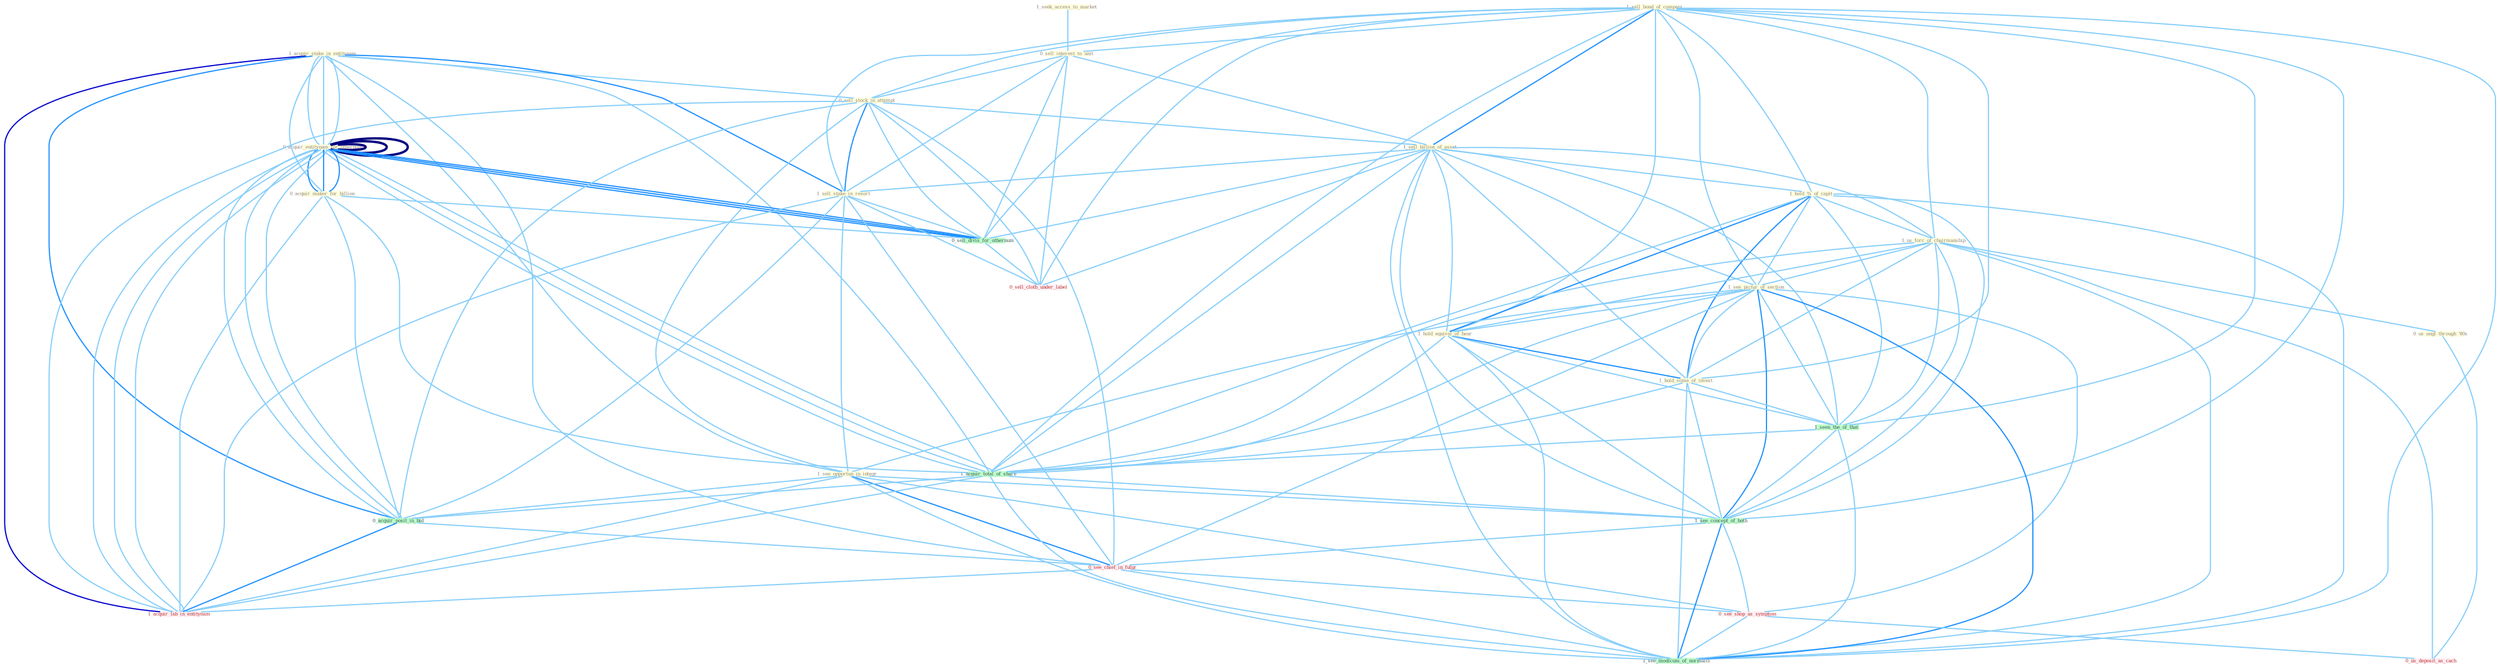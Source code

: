 Graph G{ 
    node
    [shape=polygon,style=filled,width=.5,height=.06,color="#BDFCC9",fixedsize=true,fontsize=4,
    fontcolor="#2f4f4f"];
    {node
    [color="#ffffe0", fontcolor="#8b7d6b"] "1_acquir_stake_in_entitynam " "1_sell_bond_of_compani " "1_seek_access_to_market " "0_acquir_entitynam_for_othernum " "0_sell_interest_to_unit " "0_sell_stock_in_attempt " "1_sell_billion_of_asset " "1_sell_stake_in_resort " "1_hold_%_of_capit " "1_us_forc_of_chairmanship " "1_see_pictur_of_section " "1_hold_equival_of_hear " "0_us_angl_through_'80s " "0_acquir_maker_for_billion " "0_acquir_entitynam_for_othernum " "1_hold_some_of_invest " "1_see_opportun_in_integr "}
{node [color="#fff0f5", fontcolor="#b22222"] "0_sell_cloth_under_label " "0_see_chief_in_futur " "0_see_shop_as_symptom " "1_acquir_lab_in_entitynam " "0_us_deposit_as_cach "}
edge [color="#B0E2FF"];

	"1_acquir_stake_in_entitynam " -- "0_acquir_entitynam_for_othernum " [w="1", color="#87cefa" ];
	"1_acquir_stake_in_entitynam " -- "0_sell_stock_in_attempt " [w="1", color="#87cefa" ];
	"1_acquir_stake_in_entitynam " -- "1_sell_stake_in_resort " [w="2", color="#1e90ff" , len=0.8];
	"1_acquir_stake_in_entitynam " -- "0_acquir_maker_for_billion " [w="1", color="#87cefa" ];
	"1_acquir_stake_in_entitynam " -- "0_acquir_entitynam_for_othernum " [w="1", color="#87cefa" ];
	"1_acquir_stake_in_entitynam " -- "1_see_opportun_in_integr " [w="1", color="#87cefa" ];
	"1_acquir_stake_in_entitynam " -- "0_acquir_entitynam_for_othernum " [w="1", color="#87cefa" ];
	"1_acquir_stake_in_entitynam " -- "1_acquir_total_of_share " [w="1", color="#87cefa" ];
	"1_acquir_stake_in_entitynam " -- "0_acquir_posit_in_bid " [w="2", color="#1e90ff" , len=0.8];
	"1_acquir_stake_in_entitynam " -- "0_see_chief_in_futur " [w="1", color="#87cefa" ];
	"1_acquir_stake_in_entitynam " -- "1_acquir_lab_in_entitynam " [w="3", color="#0000cd" , len=0.6];
	"1_sell_bond_of_compani " -- "0_sell_interest_to_unit " [w="1", color="#87cefa" ];
	"1_sell_bond_of_compani " -- "0_sell_stock_in_attempt " [w="1", color="#87cefa" ];
	"1_sell_bond_of_compani " -- "1_sell_billion_of_asset " [w="2", color="#1e90ff" , len=0.8];
	"1_sell_bond_of_compani " -- "1_sell_stake_in_resort " [w="1", color="#87cefa" ];
	"1_sell_bond_of_compani " -- "1_hold_%_of_capit " [w="1", color="#87cefa" ];
	"1_sell_bond_of_compani " -- "1_us_forc_of_chairmanship " [w="1", color="#87cefa" ];
	"1_sell_bond_of_compani " -- "1_see_pictur_of_section " [w="1", color="#87cefa" ];
	"1_sell_bond_of_compani " -- "1_hold_equival_of_hear " [w="1", color="#87cefa" ];
	"1_sell_bond_of_compani " -- "1_hold_some_of_invest " [w="1", color="#87cefa" ];
	"1_sell_bond_of_compani " -- "1_seen_the_of_that " [w="1", color="#87cefa" ];
	"1_sell_bond_of_compani " -- "0_sell_divis_for_othernum " [w="1", color="#87cefa" ];
	"1_sell_bond_of_compani " -- "1_acquir_total_of_share " [w="1", color="#87cefa" ];
	"1_sell_bond_of_compani " -- "0_sell_cloth_under_label " [w="1", color="#87cefa" ];
	"1_sell_bond_of_compani " -- "1_see_concept_of_both " [w="1", color="#87cefa" ];
	"1_sell_bond_of_compani " -- "1_see_modicum_of_normalci " [w="1", color="#87cefa" ];
	"1_seek_access_to_market " -- "0_sell_interest_to_unit " [w="1", color="#87cefa" ];
	"0_acquir_entitynam_for_othernum " -- "0_acquir_maker_for_billion " [w="2", color="#1e90ff" , len=0.8];
	"0_acquir_entitynam_for_othernum " -- "0_acquir_entitynam_for_othernum " [w="4", style=bold, color="#000080", len=0.4];
	"0_acquir_entitynam_for_othernum " -- "0_acquir_entitynam_for_othernum " [w="4", style=bold, color="#000080", len=0.4];
	"0_acquir_entitynam_for_othernum " -- "0_sell_divis_for_othernum " [w="2", color="#1e90ff" , len=0.8];
	"0_acquir_entitynam_for_othernum " -- "1_acquir_total_of_share " [w="1", color="#87cefa" ];
	"0_acquir_entitynam_for_othernum " -- "0_acquir_posit_in_bid " [w="1", color="#87cefa" ];
	"0_acquir_entitynam_for_othernum " -- "1_acquir_lab_in_entitynam " [w="1", color="#87cefa" ];
	"0_sell_interest_to_unit " -- "0_sell_stock_in_attempt " [w="1", color="#87cefa" ];
	"0_sell_interest_to_unit " -- "1_sell_billion_of_asset " [w="1", color="#87cefa" ];
	"0_sell_interest_to_unit " -- "1_sell_stake_in_resort " [w="1", color="#87cefa" ];
	"0_sell_interest_to_unit " -- "0_sell_divis_for_othernum " [w="1", color="#87cefa" ];
	"0_sell_interest_to_unit " -- "0_sell_cloth_under_label " [w="1", color="#87cefa" ];
	"0_sell_stock_in_attempt " -- "1_sell_billion_of_asset " [w="1", color="#87cefa" ];
	"0_sell_stock_in_attempt " -- "1_sell_stake_in_resort " [w="2", color="#1e90ff" , len=0.8];
	"0_sell_stock_in_attempt " -- "1_see_opportun_in_integr " [w="1", color="#87cefa" ];
	"0_sell_stock_in_attempt " -- "0_sell_divis_for_othernum " [w="1", color="#87cefa" ];
	"0_sell_stock_in_attempt " -- "0_sell_cloth_under_label " [w="1", color="#87cefa" ];
	"0_sell_stock_in_attempt " -- "0_acquir_posit_in_bid " [w="1", color="#87cefa" ];
	"0_sell_stock_in_attempt " -- "0_see_chief_in_futur " [w="1", color="#87cefa" ];
	"0_sell_stock_in_attempt " -- "1_acquir_lab_in_entitynam " [w="1", color="#87cefa" ];
	"1_sell_billion_of_asset " -- "1_sell_stake_in_resort " [w="1", color="#87cefa" ];
	"1_sell_billion_of_asset " -- "1_hold_%_of_capit " [w="1", color="#87cefa" ];
	"1_sell_billion_of_asset " -- "1_us_forc_of_chairmanship " [w="1", color="#87cefa" ];
	"1_sell_billion_of_asset " -- "1_see_pictur_of_section " [w="1", color="#87cefa" ];
	"1_sell_billion_of_asset " -- "1_hold_equival_of_hear " [w="1", color="#87cefa" ];
	"1_sell_billion_of_asset " -- "1_hold_some_of_invest " [w="1", color="#87cefa" ];
	"1_sell_billion_of_asset " -- "1_seen_the_of_that " [w="1", color="#87cefa" ];
	"1_sell_billion_of_asset " -- "0_sell_divis_for_othernum " [w="1", color="#87cefa" ];
	"1_sell_billion_of_asset " -- "1_acquir_total_of_share " [w="1", color="#87cefa" ];
	"1_sell_billion_of_asset " -- "0_sell_cloth_under_label " [w="1", color="#87cefa" ];
	"1_sell_billion_of_asset " -- "1_see_concept_of_both " [w="1", color="#87cefa" ];
	"1_sell_billion_of_asset " -- "1_see_modicum_of_normalci " [w="1", color="#87cefa" ];
	"1_sell_stake_in_resort " -- "1_see_opportun_in_integr " [w="1", color="#87cefa" ];
	"1_sell_stake_in_resort " -- "0_sell_divis_for_othernum " [w="1", color="#87cefa" ];
	"1_sell_stake_in_resort " -- "0_sell_cloth_under_label " [w="1", color="#87cefa" ];
	"1_sell_stake_in_resort " -- "0_acquir_posit_in_bid " [w="1", color="#87cefa" ];
	"1_sell_stake_in_resort " -- "0_see_chief_in_futur " [w="1", color="#87cefa" ];
	"1_sell_stake_in_resort " -- "1_acquir_lab_in_entitynam " [w="1", color="#87cefa" ];
	"1_hold_%_of_capit " -- "1_us_forc_of_chairmanship " [w="1", color="#87cefa" ];
	"1_hold_%_of_capit " -- "1_see_pictur_of_section " [w="1", color="#87cefa" ];
	"1_hold_%_of_capit " -- "1_hold_equival_of_hear " [w="2", color="#1e90ff" , len=0.8];
	"1_hold_%_of_capit " -- "1_hold_some_of_invest " [w="2", color="#1e90ff" , len=0.8];
	"1_hold_%_of_capit " -- "1_seen_the_of_that " [w="1", color="#87cefa" ];
	"1_hold_%_of_capit " -- "1_acquir_total_of_share " [w="1", color="#87cefa" ];
	"1_hold_%_of_capit " -- "1_see_concept_of_both " [w="1", color="#87cefa" ];
	"1_hold_%_of_capit " -- "1_see_modicum_of_normalci " [w="1", color="#87cefa" ];
	"1_us_forc_of_chairmanship " -- "1_see_pictur_of_section " [w="1", color="#87cefa" ];
	"1_us_forc_of_chairmanship " -- "1_hold_equival_of_hear " [w="1", color="#87cefa" ];
	"1_us_forc_of_chairmanship " -- "0_us_angl_through_'80s " [w="1", color="#87cefa" ];
	"1_us_forc_of_chairmanship " -- "1_hold_some_of_invest " [w="1", color="#87cefa" ];
	"1_us_forc_of_chairmanship " -- "1_seen_the_of_that " [w="1", color="#87cefa" ];
	"1_us_forc_of_chairmanship " -- "1_acquir_total_of_share " [w="1", color="#87cefa" ];
	"1_us_forc_of_chairmanship " -- "1_see_concept_of_both " [w="1", color="#87cefa" ];
	"1_us_forc_of_chairmanship " -- "0_us_deposit_as_cach " [w="1", color="#87cefa" ];
	"1_us_forc_of_chairmanship " -- "1_see_modicum_of_normalci " [w="1", color="#87cefa" ];
	"1_see_pictur_of_section " -- "1_hold_equival_of_hear " [w="1", color="#87cefa" ];
	"1_see_pictur_of_section " -- "1_hold_some_of_invest " [w="1", color="#87cefa" ];
	"1_see_pictur_of_section " -- "1_see_opportun_in_integr " [w="1", color="#87cefa" ];
	"1_see_pictur_of_section " -- "1_seen_the_of_that " [w="1", color="#87cefa" ];
	"1_see_pictur_of_section " -- "1_acquir_total_of_share " [w="1", color="#87cefa" ];
	"1_see_pictur_of_section " -- "1_see_concept_of_both " [w="2", color="#1e90ff" , len=0.8];
	"1_see_pictur_of_section " -- "0_see_chief_in_futur " [w="1", color="#87cefa" ];
	"1_see_pictur_of_section " -- "0_see_shop_as_symptom " [w="1", color="#87cefa" ];
	"1_see_pictur_of_section " -- "1_see_modicum_of_normalci " [w="2", color="#1e90ff" , len=0.8];
	"1_hold_equival_of_hear " -- "1_hold_some_of_invest " [w="2", color="#1e90ff" , len=0.8];
	"1_hold_equival_of_hear " -- "1_seen_the_of_that " [w="1", color="#87cefa" ];
	"1_hold_equival_of_hear " -- "1_acquir_total_of_share " [w="1", color="#87cefa" ];
	"1_hold_equival_of_hear " -- "1_see_concept_of_both " [w="1", color="#87cefa" ];
	"1_hold_equival_of_hear " -- "1_see_modicum_of_normalci " [w="1", color="#87cefa" ];
	"0_us_angl_through_'80s " -- "0_us_deposit_as_cach " [w="1", color="#87cefa" ];
	"0_acquir_maker_for_billion " -- "0_acquir_entitynam_for_othernum " [w="2", color="#1e90ff" , len=0.8];
	"0_acquir_maker_for_billion " -- "0_acquir_entitynam_for_othernum " [w="2", color="#1e90ff" , len=0.8];
	"0_acquir_maker_for_billion " -- "0_sell_divis_for_othernum " [w="1", color="#87cefa" ];
	"0_acquir_maker_for_billion " -- "1_acquir_total_of_share " [w="1", color="#87cefa" ];
	"0_acquir_maker_for_billion " -- "0_acquir_posit_in_bid " [w="1", color="#87cefa" ];
	"0_acquir_maker_for_billion " -- "1_acquir_lab_in_entitynam " [w="1", color="#87cefa" ];
	"0_acquir_entitynam_for_othernum " -- "0_acquir_entitynam_for_othernum " [w="4", style=bold, color="#000080", len=0.4];
	"0_acquir_entitynam_for_othernum " -- "0_sell_divis_for_othernum " [w="2", color="#1e90ff" , len=0.8];
	"0_acquir_entitynam_for_othernum " -- "1_acquir_total_of_share " [w="1", color="#87cefa" ];
	"0_acquir_entitynam_for_othernum " -- "0_acquir_posit_in_bid " [w="1", color="#87cefa" ];
	"0_acquir_entitynam_for_othernum " -- "1_acquir_lab_in_entitynam " [w="1", color="#87cefa" ];
	"1_hold_some_of_invest " -- "1_seen_the_of_that " [w="1", color="#87cefa" ];
	"1_hold_some_of_invest " -- "1_acquir_total_of_share " [w="1", color="#87cefa" ];
	"1_hold_some_of_invest " -- "1_see_concept_of_both " [w="1", color="#87cefa" ];
	"1_hold_some_of_invest " -- "1_see_modicum_of_normalci " [w="1", color="#87cefa" ];
	"1_see_opportun_in_integr " -- "0_acquir_posit_in_bid " [w="1", color="#87cefa" ];
	"1_see_opportun_in_integr " -- "1_see_concept_of_both " [w="1", color="#87cefa" ];
	"1_see_opportun_in_integr " -- "0_see_chief_in_futur " [w="2", color="#1e90ff" , len=0.8];
	"1_see_opportun_in_integr " -- "0_see_shop_as_symptom " [w="1", color="#87cefa" ];
	"1_see_opportun_in_integr " -- "1_acquir_lab_in_entitynam " [w="1", color="#87cefa" ];
	"1_see_opportun_in_integr " -- "1_see_modicum_of_normalci " [w="1", color="#87cefa" ];
	"0_acquir_entitynam_for_othernum " -- "0_sell_divis_for_othernum " [w="2", color="#1e90ff" , len=0.8];
	"0_acquir_entitynam_for_othernum " -- "1_acquir_total_of_share " [w="1", color="#87cefa" ];
	"0_acquir_entitynam_for_othernum " -- "0_acquir_posit_in_bid " [w="1", color="#87cefa" ];
	"0_acquir_entitynam_for_othernum " -- "1_acquir_lab_in_entitynam " [w="1", color="#87cefa" ];
	"1_seen_the_of_that " -- "1_acquir_total_of_share " [w="1", color="#87cefa" ];
	"1_seen_the_of_that " -- "1_see_concept_of_both " [w="1", color="#87cefa" ];
	"1_seen_the_of_that " -- "1_see_modicum_of_normalci " [w="1", color="#87cefa" ];
	"0_sell_divis_for_othernum " -- "0_sell_cloth_under_label " [w="1", color="#87cefa" ];
	"1_acquir_total_of_share " -- "0_acquir_posit_in_bid " [w="1", color="#87cefa" ];
	"1_acquir_total_of_share " -- "1_see_concept_of_both " [w="1", color="#87cefa" ];
	"1_acquir_total_of_share " -- "1_acquir_lab_in_entitynam " [w="1", color="#87cefa" ];
	"1_acquir_total_of_share " -- "1_see_modicum_of_normalci " [w="1", color="#87cefa" ];
	"0_acquir_posit_in_bid " -- "0_see_chief_in_futur " [w="1", color="#87cefa" ];
	"0_acquir_posit_in_bid " -- "1_acquir_lab_in_entitynam " [w="2", color="#1e90ff" , len=0.8];
	"1_see_concept_of_both " -- "0_see_chief_in_futur " [w="1", color="#87cefa" ];
	"1_see_concept_of_both " -- "0_see_shop_as_symptom " [w="1", color="#87cefa" ];
	"1_see_concept_of_both " -- "1_see_modicum_of_normalci " [w="2", color="#1e90ff" , len=0.8];
	"0_see_chief_in_futur " -- "0_see_shop_as_symptom " [w="1", color="#87cefa" ];
	"0_see_chief_in_futur " -- "1_acquir_lab_in_entitynam " [w="1", color="#87cefa" ];
	"0_see_chief_in_futur " -- "1_see_modicum_of_normalci " [w="1", color="#87cefa" ];
	"0_see_shop_as_symptom " -- "0_us_deposit_as_cach " [w="1", color="#87cefa" ];
	"0_see_shop_as_symptom " -- "1_see_modicum_of_normalci " [w="1", color="#87cefa" ];
}